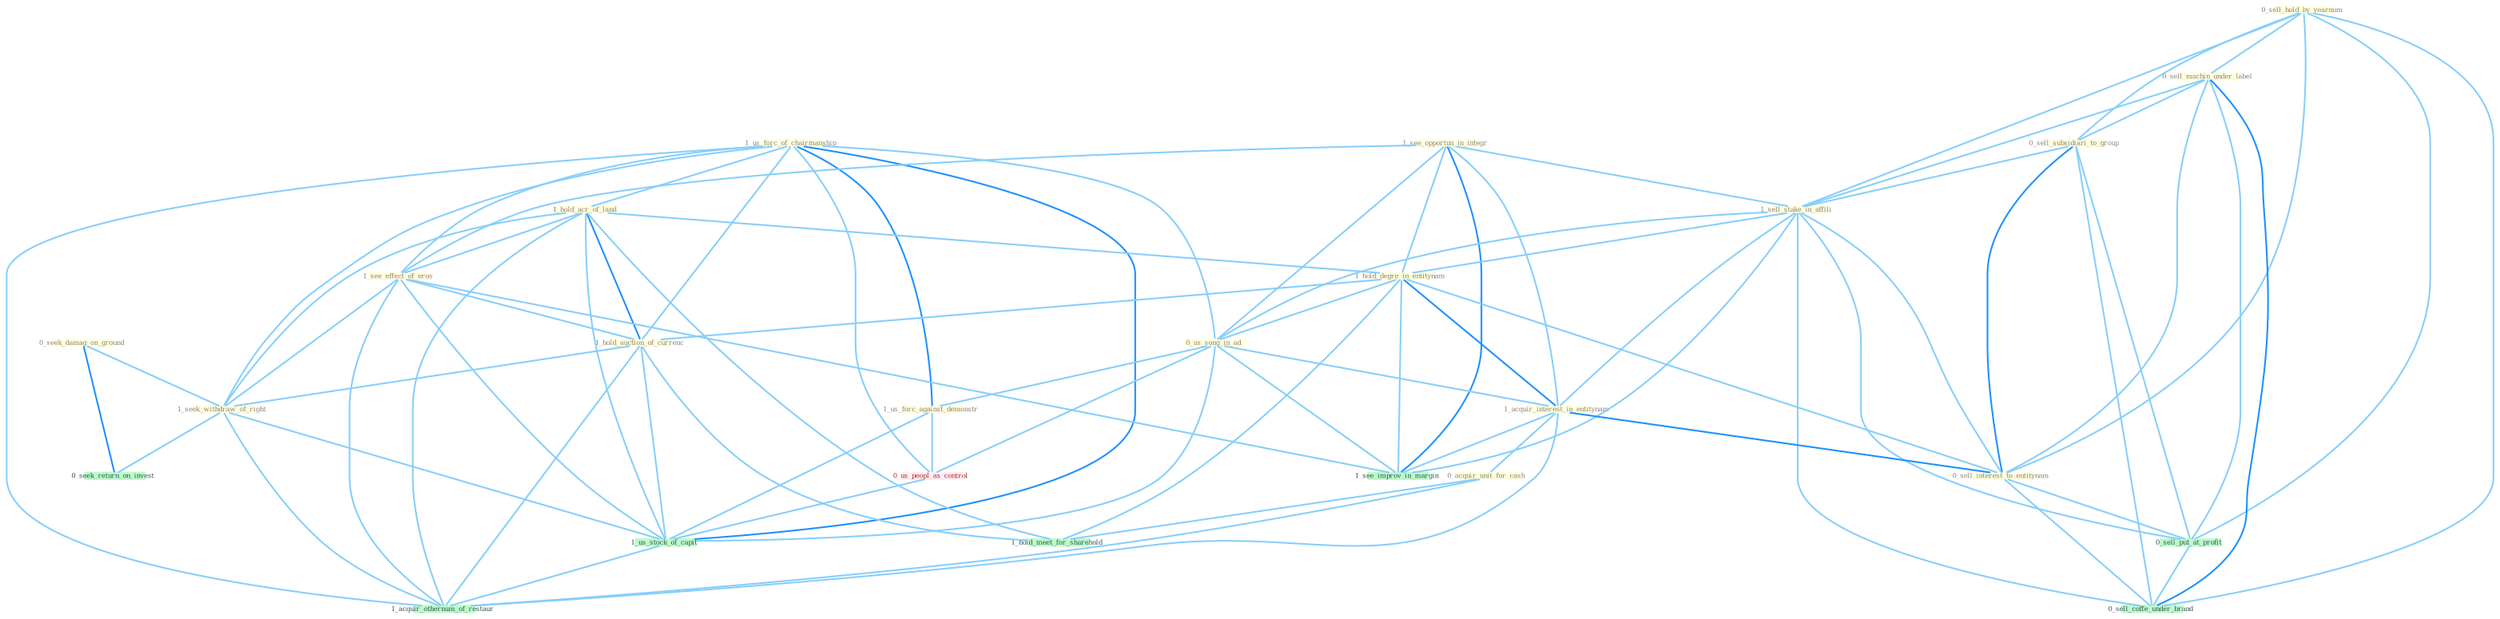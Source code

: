 Graph G{ 
    node
    [shape=polygon,style=filled,width=.5,height=.06,color="#BDFCC9",fixedsize=true,fontsize=4,
    fontcolor="#2f4f4f"];
    {node
    [color="#ffffe0", fontcolor="#8b7d6b"] "1_us_forc_of_chairmanship " "0_sell_hold_by_yearnum " "0_sell_machin_under_label " "0_seek_damag_on_ground " "0_sell_subsidiari_to_group " "1_hold_acr_of_land " "1_see_opportun_in_integr " "1_sell_stake_in_affili " "1_see_effect_of_eros " "1_hold_degre_in_entitynam " "0_us_song_in_ad " "1_acquir_interest_in_entitynam " "1_hold_auction_of_currenc " "1_seek_withdraw_of_right " "0_acquir_unit_for_cash " "0_sell_interest_to_entitynam " "1_us_forc_against_demonstr "}
{node [color="#fff0f5", fontcolor="#b22222"] "0_us_peopl_as_control "}
edge [color="#B0E2FF"];

	"1_us_forc_of_chairmanship " -- "1_hold_acr_of_land " [w="1", color="#87cefa" ];
	"1_us_forc_of_chairmanship " -- "1_see_effect_of_eros " [w="1", color="#87cefa" ];
	"1_us_forc_of_chairmanship " -- "0_us_song_in_ad " [w="1", color="#87cefa" ];
	"1_us_forc_of_chairmanship " -- "1_hold_auction_of_currenc " [w="1", color="#87cefa" ];
	"1_us_forc_of_chairmanship " -- "1_seek_withdraw_of_right " [w="1", color="#87cefa" ];
	"1_us_forc_of_chairmanship " -- "1_us_forc_against_demonstr " [w="2", color="#1e90ff" , len=0.8];
	"1_us_forc_of_chairmanship " -- "0_us_peopl_as_control " [w="1", color="#87cefa" ];
	"1_us_forc_of_chairmanship " -- "1_us_stock_of_capit " [w="2", color="#1e90ff" , len=0.8];
	"1_us_forc_of_chairmanship " -- "1_acquir_othernum_of_restaur " [w="1", color="#87cefa" ];
	"0_sell_hold_by_yearnum " -- "0_sell_machin_under_label " [w="1", color="#87cefa" ];
	"0_sell_hold_by_yearnum " -- "0_sell_subsidiari_to_group " [w="1", color="#87cefa" ];
	"0_sell_hold_by_yearnum " -- "1_sell_stake_in_affili " [w="1", color="#87cefa" ];
	"0_sell_hold_by_yearnum " -- "0_sell_interest_to_entitynam " [w="1", color="#87cefa" ];
	"0_sell_hold_by_yearnum " -- "0_sell_put_at_profit " [w="1", color="#87cefa" ];
	"0_sell_hold_by_yearnum " -- "0_sell_coffe_under_brand " [w="1", color="#87cefa" ];
	"0_sell_machin_under_label " -- "0_sell_subsidiari_to_group " [w="1", color="#87cefa" ];
	"0_sell_machin_under_label " -- "1_sell_stake_in_affili " [w="1", color="#87cefa" ];
	"0_sell_machin_under_label " -- "0_sell_interest_to_entitynam " [w="1", color="#87cefa" ];
	"0_sell_machin_under_label " -- "0_sell_put_at_profit " [w="1", color="#87cefa" ];
	"0_sell_machin_under_label " -- "0_sell_coffe_under_brand " [w="2", color="#1e90ff" , len=0.8];
	"0_seek_damag_on_ground " -- "1_seek_withdraw_of_right " [w="1", color="#87cefa" ];
	"0_seek_damag_on_ground " -- "0_seek_return_on_invest " [w="2", color="#1e90ff" , len=0.8];
	"0_sell_subsidiari_to_group " -- "1_sell_stake_in_affili " [w="1", color="#87cefa" ];
	"0_sell_subsidiari_to_group " -- "0_sell_interest_to_entitynam " [w="2", color="#1e90ff" , len=0.8];
	"0_sell_subsidiari_to_group " -- "0_sell_put_at_profit " [w="1", color="#87cefa" ];
	"0_sell_subsidiari_to_group " -- "0_sell_coffe_under_brand " [w="1", color="#87cefa" ];
	"1_hold_acr_of_land " -- "1_see_effect_of_eros " [w="1", color="#87cefa" ];
	"1_hold_acr_of_land " -- "1_hold_degre_in_entitynam " [w="1", color="#87cefa" ];
	"1_hold_acr_of_land " -- "1_hold_auction_of_currenc " [w="2", color="#1e90ff" , len=0.8];
	"1_hold_acr_of_land " -- "1_seek_withdraw_of_right " [w="1", color="#87cefa" ];
	"1_hold_acr_of_land " -- "1_us_stock_of_capit " [w="1", color="#87cefa" ];
	"1_hold_acr_of_land " -- "1_hold_meet_for_sharehold " [w="1", color="#87cefa" ];
	"1_hold_acr_of_land " -- "1_acquir_othernum_of_restaur " [w="1", color="#87cefa" ];
	"1_see_opportun_in_integr " -- "1_sell_stake_in_affili " [w="1", color="#87cefa" ];
	"1_see_opportun_in_integr " -- "1_see_effect_of_eros " [w="1", color="#87cefa" ];
	"1_see_opportun_in_integr " -- "1_hold_degre_in_entitynam " [w="1", color="#87cefa" ];
	"1_see_opportun_in_integr " -- "0_us_song_in_ad " [w="1", color="#87cefa" ];
	"1_see_opportun_in_integr " -- "1_acquir_interest_in_entitynam " [w="1", color="#87cefa" ];
	"1_see_opportun_in_integr " -- "1_see_improv_in_margin " [w="2", color="#1e90ff" , len=0.8];
	"1_sell_stake_in_affili " -- "1_hold_degre_in_entitynam " [w="1", color="#87cefa" ];
	"1_sell_stake_in_affili " -- "0_us_song_in_ad " [w="1", color="#87cefa" ];
	"1_sell_stake_in_affili " -- "1_acquir_interest_in_entitynam " [w="1", color="#87cefa" ];
	"1_sell_stake_in_affili " -- "0_sell_interest_to_entitynam " [w="1", color="#87cefa" ];
	"1_sell_stake_in_affili " -- "0_sell_put_at_profit " [w="1", color="#87cefa" ];
	"1_sell_stake_in_affili " -- "1_see_improv_in_margin " [w="1", color="#87cefa" ];
	"1_sell_stake_in_affili " -- "0_sell_coffe_under_brand " [w="1", color="#87cefa" ];
	"1_see_effect_of_eros " -- "1_hold_auction_of_currenc " [w="1", color="#87cefa" ];
	"1_see_effect_of_eros " -- "1_seek_withdraw_of_right " [w="1", color="#87cefa" ];
	"1_see_effect_of_eros " -- "1_us_stock_of_capit " [w="1", color="#87cefa" ];
	"1_see_effect_of_eros " -- "1_see_improv_in_margin " [w="1", color="#87cefa" ];
	"1_see_effect_of_eros " -- "1_acquir_othernum_of_restaur " [w="1", color="#87cefa" ];
	"1_hold_degre_in_entitynam " -- "0_us_song_in_ad " [w="1", color="#87cefa" ];
	"1_hold_degre_in_entitynam " -- "1_acquir_interest_in_entitynam " [w="2", color="#1e90ff" , len=0.8];
	"1_hold_degre_in_entitynam " -- "1_hold_auction_of_currenc " [w="1", color="#87cefa" ];
	"1_hold_degre_in_entitynam " -- "0_sell_interest_to_entitynam " [w="1", color="#87cefa" ];
	"1_hold_degre_in_entitynam " -- "1_see_improv_in_margin " [w="1", color="#87cefa" ];
	"1_hold_degre_in_entitynam " -- "1_hold_meet_for_sharehold " [w="1", color="#87cefa" ];
	"0_us_song_in_ad " -- "1_acquir_interest_in_entitynam " [w="1", color="#87cefa" ];
	"0_us_song_in_ad " -- "1_us_forc_against_demonstr " [w="1", color="#87cefa" ];
	"0_us_song_in_ad " -- "0_us_peopl_as_control " [w="1", color="#87cefa" ];
	"0_us_song_in_ad " -- "1_us_stock_of_capit " [w="1", color="#87cefa" ];
	"0_us_song_in_ad " -- "1_see_improv_in_margin " [w="1", color="#87cefa" ];
	"1_acquir_interest_in_entitynam " -- "0_acquir_unit_for_cash " [w="1", color="#87cefa" ];
	"1_acquir_interest_in_entitynam " -- "0_sell_interest_to_entitynam " [w="2", color="#1e90ff" , len=0.8];
	"1_acquir_interest_in_entitynam " -- "1_see_improv_in_margin " [w="1", color="#87cefa" ];
	"1_acquir_interest_in_entitynam " -- "1_acquir_othernum_of_restaur " [w="1", color="#87cefa" ];
	"1_hold_auction_of_currenc " -- "1_seek_withdraw_of_right " [w="1", color="#87cefa" ];
	"1_hold_auction_of_currenc " -- "1_us_stock_of_capit " [w="1", color="#87cefa" ];
	"1_hold_auction_of_currenc " -- "1_hold_meet_for_sharehold " [w="1", color="#87cefa" ];
	"1_hold_auction_of_currenc " -- "1_acquir_othernum_of_restaur " [w="1", color="#87cefa" ];
	"1_seek_withdraw_of_right " -- "0_seek_return_on_invest " [w="1", color="#87cefa" ];
	"1_seek_withdraw_of_right " -- "1_us_stock_of_capit " [w="1", color="#87cefa" ];
	"1_seek_withdraw_of_right " -- "1_acquir_othernum_of_restaur " [w="1", color="#87cefa" ];
	"0_acquir_unit_for_cash " -- "1_hold_meet_for_sharehold " [w="1", color="#87cefa" ];
	"0_acquir_unit_for_cash " -- "1_acquir_othernum_of_restaur " [w="1", color="#87cefa" ];
	"0_sell_interest_to_entitynam " -- "0_sell_put_at_profit " [w="1", color="#87cefa" ];
	"0_sell_interest_to_entitynam " -- "0_sell_coffe_under_brand " [w="1", color="#87cefa" ];
	"1_us_forc_against_demonstr " -- "0_us_peopl_as_control " [w="1", color="#87cefa" ];
	"1_us_forc_against_demonstr " -- "1_us_stock_of_capit " [w="1", color="#87cefa" ];
	"0_us_peopl_as_control " -- "1_us_stock_of_capit " [w="1", color="#87cefa" ];
	"0_sell_put_at_profit " -- "0_sell_coffe_under_brand " [w="1", color="#87cefa" ];
	"1_us_stock_of_capit " -- "1_acquir_othernum_of_restaur " [w="1", color="#87cefa" ];
}
